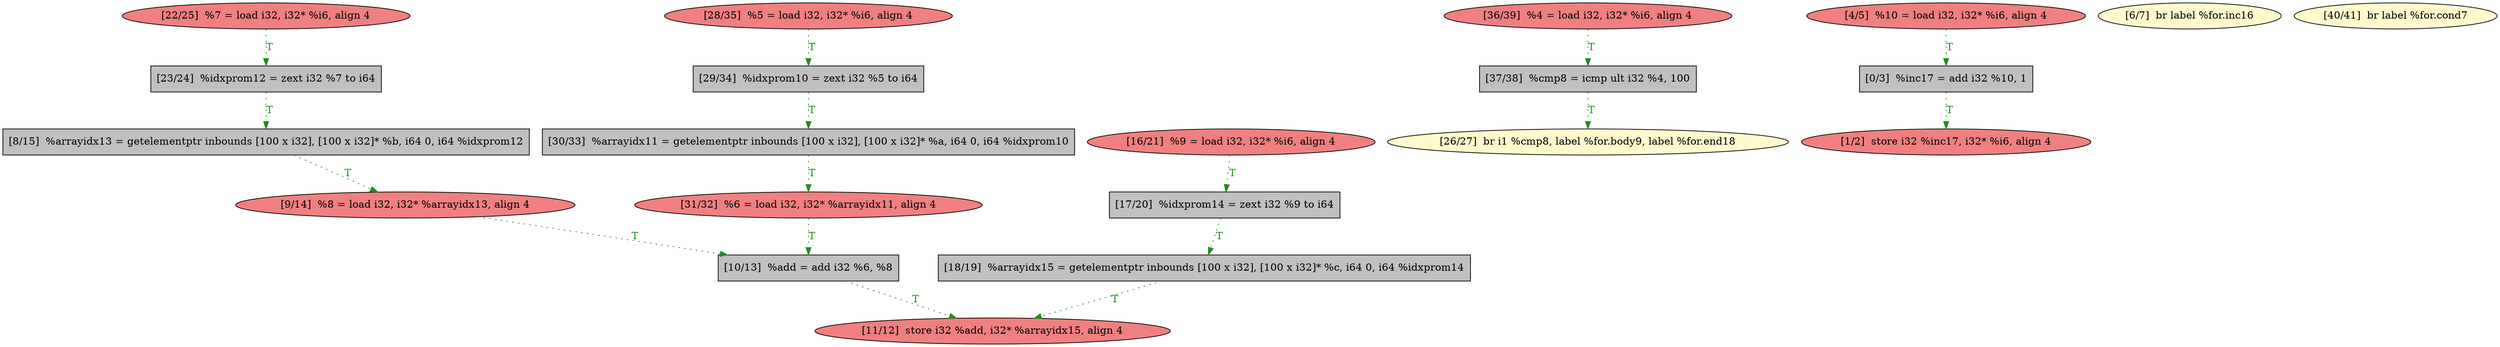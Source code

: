 
digraph G {


node442 [fillcolor=lightcoral,label="[22/25]  %7 = load i32, i32* %i6, align 4",shape=ellipse,style=filled ]
node441 [fillcolor=lemonchiffon,label="[26/27]  br i1 %cmp8, label %for.body9, label %for.end18",shape=ellipse,style=filled ]
node440 [fillcolor=lightcoral,label="[28/35]  %5 = load i32, i32* %i6, align 4",shape=ellipse,style=filled ]
node439 [fillcolor=lightcoral,label="[1/2]  store i32 %inc17, i32* %i6, align 4",shape=ellipse,style=filled ]
node438 [fillcolor=grey,label="[30/33]  %arrayidx11 = getelementptr inbounds [100 x i32], [100 x i32]* %a, i64 0, i64 %idxprom10",shape=rectangle,style=filled ]
node427 [fillcolor=lemonchiffon,label="[6/7]  br label %for.inc16",shape=ellipse,style=filled ]
node426 [fillcolor=lightcoral,label="[16/21]  %9 = load i32, i32* %i6, align 4",shape=ellipse,style=filled ]
node424 [fillcolor=grey,label="[18/19]  %arrayidx15 = getelementptr inbounds [100 x i32], [100 x i32]* %c, i64 0, i64 %idxprom14",shape=rectangle,style=filled ]
node425 [fillcolor=grey,label="[8/15]  %arrayidx13 = getelementptr inbounds [100 x i32], [100 x i32]* %b, i64 0, i64 %idxprom12",shape=rectangle,style=filled ]
node422 [fillcolor=grey,label="[10/13]  %add = add i32 %6, %8",shape=rectangle,style=filled ]
node429 [fillcolor=lightcoral,label="[31/32]  %6 = load i32, i32* %arrayidx11, align 4",shape=ellipse,style=filled ]
node428 [fillcolor=grey,label="[0/3]  %inc17 = add i32 %10, 1",shape=rectangle,style=filled ]
node423 [fillcolor=lightcoral,label="[11/12]  store i32 %add, i32* %arrayidx15, align 4",shape=ellipse,style=filled ]
node431 [fillcolor=lightcoral,label="[4/5]  %10 = load i32, i32* %i6, align 4",shape=ellipse,style=filled ]
node437 [fillcolor=grey,label="[17/20]  %idxprom14 = zext i32 %9 to i64",shape=rectangle,style=filled ]
node433 [fillcolor=grey,label="[29/34]  %idxprom10 = zext i32 %5 to i64",shape=rectangle,style=filled ]
node432 [fillcolor=lemonchiffon,label="[40/41]  br label %for.cond7",shape=ellipse,style=filled ]
node434 [fillcolor=grey,label="[23/24]  %idxprom12 = zext i32 %7 to i64",shape=rectangle,style=filled ]
node430 [fillcolor=lightcoral,label="[9/14]  %8 = load i32, i32* %arrayidx13, align 4",shape=ellipse,style=filled ]
node435 [fillcolor=grey,label="[37/38]  %cmp8 = icmp ult i32 %4, 100",shape=rectangle,style=filled ]
node436 [fillcolor=lightcoral,label="[36/39]  %4 = load i32, i32* %i6, align 4",shape=ellipse,style=filled ]

node435->node441 [style=dotted,color=forestgreen,label="T",fontcolor=forestgreen ]
node433->node438 [style=dotted,color=forestgreen,label="T",fontcolor=forestgreen ]
node425->node430 [style=dotted,color=forestgreen,label="T",fontcolor=forestgreen ]
node430->node422 [style=dotted,color=forestgreen,label="T",fontcolor=forestgreen ]
node426->node437 [style=dotted,color=forestgreen,label="T",fontcolor=forestgreen ]
node431->node428 [style=dotted,color=forestgreen,label="T",fontcolor=forestgreen ]
node434->node425 [style=dotted,color=forestgreen,label="T",fontcolor=forestgreen ]
node429->node422 [style=dotted,color=forestgreen,label="T",fontcolor=forestgreen ]
node424->node423 [style=dotted,color=forestgreen,label="T",fontcolor=forestgreen ]
node422->node423 [style=dotted,color=forestgreen,label="T",fontcolor=forestgreen ]
node428->node439 [style=dotted,color=forestgreen,label="T",fontcolor=forestgreen ]
node437->node424 [style=dotted,color=forestgreen,label="T",fontcolor=forestgreen ]
node436->node435 [style=dotted,color=forestgreen,label="T",fontcolor=forestgreen ]
node440->node433 [style=dotted,color=forestgreen,label="T",fontcolor=forestgreen ]
node442->node434 [style=dotted,color=forestgreen,label="T",fontcolor=forestgreen ]
node438->node429 [style=dotted,color=forestgreen,label="T",fontcolor=forestgreen ]


}
